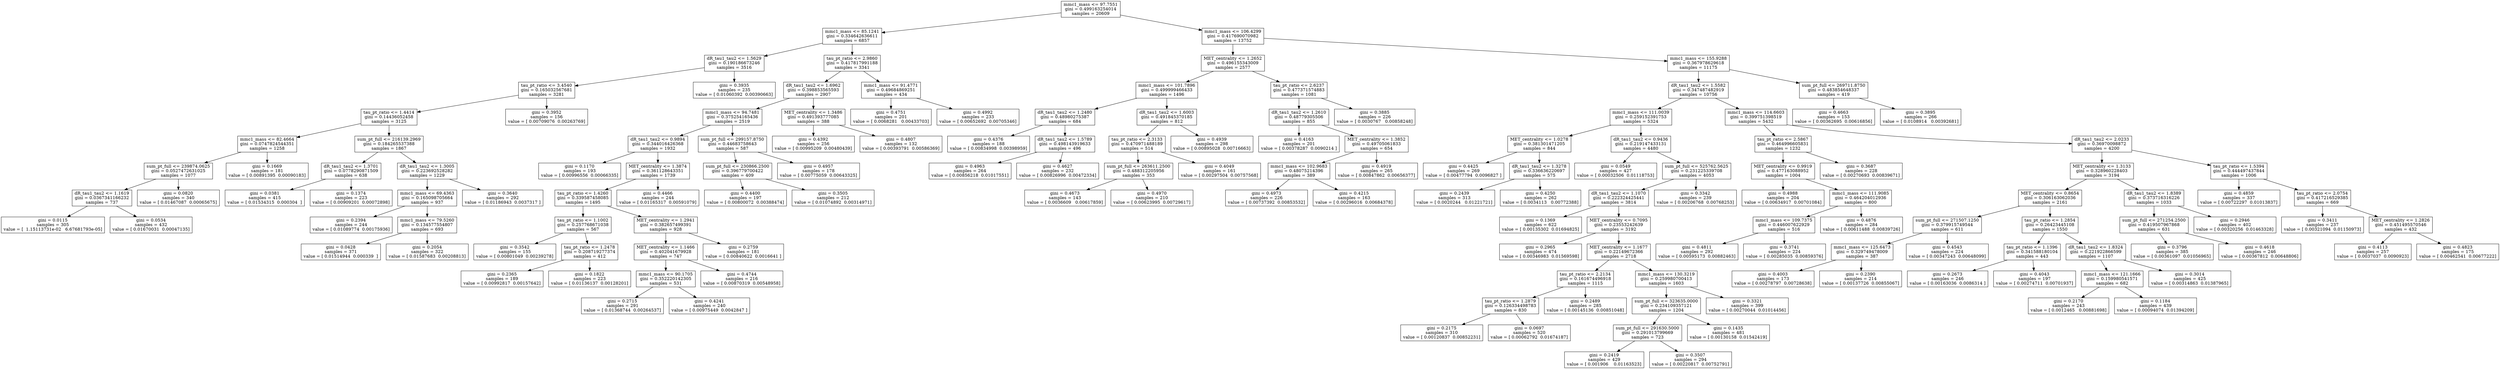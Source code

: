 digraph Tree {
0 [label="mmc1_mass <= 97.7551\ngini = 0.499163254014\nsamples = 20609", shape="box"] ;
1 [label="mmc1_mass <= 85.1241\ngini = 0.334642636611\nsamples = 6857", shape="box"] ;
0 -> 1 ;
2 [label="dR_tau1_tau2 <= 1.5629\ngini = 0.190186673246\nsamples = 3516", shape="box"] ;
1 -> 2 ;
3 [label="tau_pt_ratio <= 3.4540\ngini = 0.165032567681\nsamples = 3281", shape="box"] ;
2 -> 3 ;
4 [label="tau_pt_ratio <= 1.4414\ngini = 0.14436052458\nsamples = 3125", shape="box"] ;
3 -> 4 ;
5 [label="mmc1_mass <= 82.4664\ngini = 0.0747824544351\nsamples = 1258", shape="box"] ;
4 -> 5 ;
6 [label="sum_pt_full <= 239874.0625\ngini = 0.0527472631025\nsamples = 1077", shape="box"] ;
5 -> 6 ;
7 [label="dR_tau1_tau2 <= 1.1619\ngini = 0.0367341166232\nsamples = 737", shape="box"] ;
6 -> 7 ;
8 [label="gini = 0.0115\nsamples = 305\nvalue = [  1.15113731e-02   6.67681793e-05]", shape="box"] ;
7 -> 8 ;
9 [label="gini = 0.0534\nsamples = 432\nvalue = [ 0.01670031  0.00047135]", shape="box"] ;
7 -> 9 ;
10 [label="gini = 0.0820\nsamples = 340\nvalue = [ 0.01467087  0.00065675]", shape="box"] ;
6 -> 10 ;
11 [label="gini = 0.1669\nsamples = 181\nvalue = [ 0.00891395  0.00090183]", shape="box"] ;
5 -> 11 ;
12 [label="sum_pt_full <= 216139.2969\ngini = 0.184265537388\nsamples = 1867", shape="box"] ;
4 -> 12 ;
13 [label="dR_tau1_tau2 <= 1.3701\ngini = 0.0778290871509\nsamples = 638", shape="box"] ;
12 -> 13 ;
14 [label="gini = 0.0381\nsamples = 415\nvalue = [ 0.01534315  0.000304  ]", shape="box"] ;
13 -> 14 ;
15 [label="gini = 0.1374\nsamples = 223\nvalue = [ 0.00909201  0.00072898]", shape="box"] ;
13 -> 15 ;
16 [label="dR_tau1_tau2 <= 1.3005\ngini = 0.223692528282\nsamples = 1229", shape="box"] ;
12 -> 16 ;
17 [label="mmc1_mass <= 69.4363\ngini = 0.165098705664\nsamples = 937", shape="box"] ;
16 -> 17 ;
18 [label="gini = 0.2394\nsamples = 244\nvalue = [ 0.01089774  0.00175936]", shape="box"] ;
17 -> 18 ;
19 [label="mmc1_mass <= 79.5260\ngini = 0.134577554807\nsamples = 693", shape="box"] ;
17 -> 19 ;
20 [label="gini = 0.0428\nsamples = 371\nvalue = [ 0.01514944  0.000339  ]", shape="box"] ;
19 -> 20 ;
21 [label="gini = 0.2054\nsamples = 322\nvalue = [ 0.01587683  0.00208813]", shape="box"] ;
19 -> 21 ;
22 [label="gini = 0.3640\nsamples = 292\nvalue = [ 0.01186943  0.0037317 ]", shape="box"] ;
16 -> 22 ;
23 [label="gini = 0.3952\nsamples = 156\nvalue = [ 0.00709076  0.00263769]", shape="box"] ;
3 -> 23 ;
24 [label="gini = 0.3935\nsamples = 235\nvalue = [ 0.01060392  0.00390663]", shape="box"] ;
2 -> 24 ;
25 [label="tau_pt_ratio <= 2.9860\ngini = 0.417817991188\nsamples = 3341", shape="box"] ;
1 -> 25 ;
26 [label="dR_tau1_tau2 <= 1.6962\ngini = 0.398853565593\nsamples = 2907", shape="box"] ;
25 -> 26 ;
27 [label="mmc1_mass <= 94.7481\ngini = 0.375254165436\nsamples = 2519", shape="box"] ;
26 -> 27 ;
28 [label="dR_tau1_tau2 <= 0.9894\ngini = 0.344016426368\nsamples = 1932", shape="box"] ;
27 -> 28 ;
29 [label="gini = 0.1170\nsamples = 193\nvalue = [ 0.00996556  0.00066335]", shape="box"] ;
28 -> 29 ;
30 [label="MET_centrality <= 1.3874\ngini = 0.361128643351\nsamples = 1739", shape="box"] ;
28 -> 30 ;
31 [label="tau_pt_ratio <= 1.4260\ngini = 0.339587458085\nsamples = 1495", shape="box"] ;
30 -> 31 ;
32 [label="tau_pt_ratio <= 1.1002\ngini = 0.257768671038\nsamples = 567", shape="box"] ;
31 -> 32 ;
33 [label="gini = 0.3542\nsamples = 155\nvalue = [ 0.00801049  0.00239278]", shape="box"] ;
32 -> 33 ;
34 [label="tau_pt_ratio <= 1.2478\ngini = 0.208719277374\nsamples = 412", shape="box"] ;
32 -> 34 ;
35 [label="gini = 0.2365\nsamples = 189\nvalue = [ 0.00992817  0.00157642]", shape="box"] ;
34 -> 35 ;
36 [label="gini = 0.1822\nsamples = 223\nvalue = [ 0.01136137  0.00128201]", shape="box"] ;
34 -> 36 ;
37 [label="MET_centrality <= 1.2941\ngini = 0.382657499391\nsamples = 928", shape="box"] ;
31 -> 37 ;
38 [label="MET_centrality <= 1.1466\ngini = 0.402041679928\nsamples = 747", shape="box"] ;
37 -> 38 ;
39 [label="mmc1_mass <= 90.1705\ngini = 0.352220142305\nsamples = 531", shape="box"] ;
38 -> 39 ;
40 [label="gini = 0.2715\nsamples = 291\nvalue = [ 0.01368744  0.00264537]", shape="box"] ;
39 -> 40 ;
41 [label="gini = 0.4241\nsamples = 240\nvalue = [ 0.00975449  0.0042847 ]", shape="box"] ;
39 -> 41 ;
42 [label="gini = 0.4744\nsamples = 216\nvalue = [ 0.00870319  0.00548958]", shape="box"] ;
38 -> 42 ;
43 [label="gini = 0.2759\nsamples = 181\nvalue = [ 0.00840622  0.0016641 ]", shape="box"] ;
37 -> 43 ;
44 [label="gini = 0.4466\nsamples = 244\nvalue = [ 0.01165317  0.00591079]", shape="box"] ;
30 -> 44 ;
45 [label="sum_pt_full <= 299157.8750\ngini = 0.44683758643\nsamples = 587", shape="box"] ;
27 -> 45 ;
46 [label="sum_pt_full <= 230866.2500\ngini = 0.396779700422\nsamples = 409", shape="box"] ;
45 -> 46 ;
47 [label="gini = 0.4400\nsamples = 197\nvalue = [ 0.00800072  0.00388474]", shape="box"] ;
46 -> 47 ;
48 [label="gini = 0.3505\nsamples = 212\nvalue = [ 0.01074892  0.00314971]", shape="box"] ;
46 -> 48 ;
49 [label="gini = 0.4957\nsamples = 178\nvalue = [ 0.00775059  0.00643325]", shape="box"] ;
45 -> 49 ;
50 [label="MET_centrality <= 1.3486\ngini = 0.491393777085\nsamples = 388", shape="box"] ;
26 -> 50 ;
51 [label="gini = 0.4392\nsamples = 256\nvalue = [ 0.00995209  0.00480439]", shape="box"] ;
50 -> 51 ;
52 [label="gini = 0.4807\nsamples = 132\nvalue = [ 0.00393791  0.00586369]", shape="box"] ;
50 -> 52 ;
53 [label="mmc1_mass <= 91.4771\ngini = 0.49684869251\nsamples = 434", shape="box"] ;
25 -> 53 ;
54 [label="gini = 0.4751\nsamples = 201\nvalue = [ 0.0068281   0.00433703]", shape="box"] ;
53 -> 54 ;
55 [label="gini = 0.4992\nsamples = 233\nvalue = [ 0.00652692  0.00705346]", shape="box"] ;
53 -> 55 ;
56 [label="mmc1_mass <= 106.4299\ngini = 0.417690070982\nsamples = 13752", shape="box"] ;
0 -> 56 ;
57 [label="MET_centrality <= 1.2652\ngini = 0.496155343009\nsamples = 2577", shape="box"] ;
56 -> 57 ;
58 [label="mmc1_mass <= 101.7896\ngini = 0.499999466433\nsamples = 1496", shape="box"] ;
57 -> 58 ;
59 [label="dR_tau1_tau2 <= 1.2480\ngini = 0.48980275387\nsamples = 684", shape="box"] ;
58 -> 59 ;
60 [label="gini = 0.4376\nsamples = 188\nvalue = [ 0.00834998  0.00398959]", shape="box"] ;
59 -> 60 ;
61 [label="dR_tau1_tau2 <= 1.5789\ngini = 0.498143919633\nsamples = 496", shape="box"] ;
59 -> 61 ;
62 [label="gini = 0.4963\nsamples = 264\nvalue = [ 0.00856218  0.01017551]", shape="box"] ;
61 -> 62 ;
63 [label="gini = 0.4627\nsamples = 232\nvalue = [ 0.00826996  0.00472334]", shape="box"] ;
61 -> 63 ;
64 [label="dR_tau1_tau2 <= 1.6003\ngini = 0.491845370185\nsamples = 812", shape="box"] ;
58 -> 64 ;
65 [label="tau_pt_ratio <= 2.3133\ngini = 0.470971488189\nsamples = 514", shape="box"] ;
64 -> 65 ;
66 [label="sum_pt_full <= 263611.2500\ngini = 0.488312205956\nsamples = 353", shape="box"] ;
65 -> 66 ;
67 [label="gini = 0.4673\nsamples = 143\nvalue = [ 0.0036609   0.00617859]", shape="box"] ;
66 -> 67 ;
68 [label="gini = 0.4970\nsamples = 210\nvalue = [ 0.00623995  0.00729617]", shape="box"] ;
66 -> 68 ;
69 [label="gini = 0.4049\nsamples = 161\nvalue = [ 0.00297504  0.00757568]", shape="box"] ;
65 -> 69 ;
70 [label="gini = 0.4939\nsamples = 298\nvalue = [ 0.00895028  0.00716663]", shape="box"] ;
64 -> 70 ;
71 [label="tau_pt_ratio <= 2.6237\ngini = 0.477371574883\nsamples = 1081", shape="box"] ;
57 -> 71 ;
72 [label="dR_tau1_tau2 <= 1.2610\ngini = 0.48779305506\nsamples = 855", shape="box"] ;
71 -> 72 ;
73 [label="gini = 0.4163\nsamples = 201\nvalue = [ 0.00378287  0.0090214 ]", shape="box"] ;
72 -> 73 ;
74 [label="MET_centrality <= 1.3852\ngini = 0.49705061833\nsamples = 654", shape="box"] ;
72 -> 74 ;
75 [label="mmc1_mass <= 102.9683\ngini = 0.48075214396\nsamples = 389", shape="box"] ;
74 -> 75 ;
76 [label="gini = 0.4973\nsamples = 226\nvalue = [ 0.00737392  0.00853532]", shape="box"] ;
75 -> 76 ;
77 [label="gini = 0.4215\nsamples = 163\nvalue = [ 0.00296016  0.00684378]", shape="box"] ;
75 -> 77 ;
78 [label="gini = 0.4919\nsamples = 265\nvalue = [ 0.00847862  0.00656377]", shape="box"] ;
74 -> 78 ;
79 [label="gini = 0.3885\nsamples = 226\nvalue = [ 0.0030767   0.00858248]", shape="box"] ;
71 -> 79 ;
80 [label="mmc1_mass <= 155.9288\ngini = 0.367978629618\nsamples = 11175", shape="box"] ;
56 -> 80 ;
81 [label="dR_tau1_tau2 <= 1.5582\ngini = 0.347487482919\nsamples = 10756", shape="box"] ;
80 -> 81 ;
82 [label="mmc1_mass <= 111.0039\ngini = 0.259152391753\nsamples = 5324", shape="box"] ;
81 -> 82 ;
83 [label="MET_centrality <= 1.0278\ngini = 0.381301471205\nsamples = 844", shape="box"] ;
82 -> 83 ;
84 [label="gini = 0.4425\nsamples = 269\nvalue = [ 0.00477794  0.0096827 ]", shape="box"] ;
83 -> 84 ;
85 [label="dR_tau1_tau2 <= 1.3278\ngini = 0.336636220697\nsamples = 575", shape="box"] ;
83 -> 85 ;
86 [label="gini = 0.2439\nsamples = 313\nvalue = [ 0.0020244   0.01221721]", shape="box"] ;
85 -> 86 ;
87 [label="gini = 0.4250\nsamples = 262\nvalue = [ 0.0034113   0.00772388]", shape="box"] ;
85 -> 87 ;
88 [label="dR_tau1_tau2 <= 0.9436\ngini = 0.219147433131\nsamples = 4480", shape="box"] ;
82 -> 88 ;
89 [label="gini = 0.0549\nsamples = 427\nvalue = [ 0.00032506  0.01118753]", shape="box"] ;
88 -> 89 ;
90 [label="sum_pt_full <= 525762.5625\ngini = 0.231225339708\nsamples = 4053", shape="box"] ;
88 -> 90 ;
91 [label="dR_tau1_tau2 <= 1.1070\ngini = 0.222324425441\nsamples = 3814", shape="box"] ;
90 -> 91 ;
92 [label="gini = 0.1369\nsamples = 622\nvalue = [ 0.00135302  0.01694825]", shape="box"] ;
91 -> 92 ;
93 [label="MET_centrality <= 0.7095\ngini = 0.23553242639\nsamples = 3192", shape="box"] ;
91 -> 93 ;
94 [label="gini = 0.2965\nsamples = 474\nvalue = [ 0.00346983  0.01569598]", shape="box"] ;
93 -> 94 ;
95 [label="MET_centrality <= 1.1677\ngini = 0.22149672366\nsamples = 2718", shape="box"] ;
93 -> 95 ;
96 [label="tau_pt_ratio <= 2.2134\ngini = 0.161674496918\nsamples = 1115", shape="box"] ;
95 -> 96 ;
97 [label="tau_pt_ratio <= 1.2879\ngini = 0.126334498783\nsamples = 830", shape="box"] ;
96 -> 97 ;
98 [label="gini = 0.2175\nsamples = 310\nvalue = [ 0.00120837  0.00852231]", shape="box"] ;
97 -> 98 ;
99 [label="gini = 0.0697\nsamples = 520\nvalue = [ 0.00062792  0.01674187]", shape="box"] ;
97 -> 99 ;
100 [label="gini = 0.2489\nsamples = 285\nvalue = [ 0.00145136  0.00851048]", shape="box"] ;
96 -> 100 ;
101 [label="mmc1_mass <= 130.3219\ngini = 0.259980700413\nsamples = 1603", shape="box"] ;
95 -> 101 ;
102 [label="sum_pt_full <= 323635.0000\ngini = 0.234109357121\nsamples = 1204", shape="box"] ;
101 -> 102 ;
103 [label="sum_pt_full <= 291630.5000\ngini = 0.291013799669\nsamples = 723", shape="box"] ;
102 -> 103 ;
104 [label="gini = 0.2419\nsamples = 429\nvalue = [ 0.001906    0.01163523]", shape="box"] ;
103 -> 104 ;
105 [label="gini = 0.3507\nsamples = 294\nvalue = [ 0.00220817  0.00752791]", shape="box"] ;
103 -> 105 ;
106 [label="gini = 0.1435\nsamples = 481\nvalue = [ 0.00130158  0.01542419]", shape="box"] ;
102 -> 106 ;
107 [label="gini = 0.3321\nsamples = 399\nvalue = [ 0.00270044  0.01014456]", shape="box"] ;
101 -> 107 ;
108 [label="gini = 0.3342\nsamples = 239\nvalue = [ 0.00206768  0.00768253]", shape="box"] ;
90 -> 108 ;
109 [label="mmc1_mass <= 114.6603\ngini = 0.399751398519\nsamples = 5432", shape="box"] ;
81 -> 109 ;
110 [label="tau_pt_ratio <= 2.5867\ngini = 0.464996605831\nsamples = 1232", shape="box"] ;
109 -> 110 ;
111 [label="MET_centrality <= 0.9919\ngini = 0.477163088952\nsamples = 1004", shape="box"] ;
110 -> 111 ;
112 [label="gini = 0.4988\nsamples = 204\nvalue = [ 0.00634917  0.00701084]", shape="box"] ;
111 -> 112 ;
113 [label="mmc1_mass <= 111.9085\ngini = 0.464204012936\nsamples = 800", shape="box"] ;
111 -> 113 ;
114 [label="mmc1_mass <= 109.7375\ngini = 0.446007622929\nsamples = 516", shape="box"] ;
113 -> 114 ;
115 [label="gini = 0.4811\nsamples = 292\nvalue = [ 0.00595173  0.00882463]", shape="box"] ;
114 -> 115 ;
116 [label="gini = 0.3741\nsamples = 224\nvalue = [ 0.00285035  0.00859376]", shape="box"] ;
114 -> 116 ;
117 [label="gini = 0.4876\nsamples = 284\nvalue = [ 0.00611488  0.00839726]", shape="box"] ;
113 -> 117 ;
118 [label="gini = 0.3687\nsamples = 228\nvalue = [ 0.00270693  0.00839671]", shape="box"] ;
110 -> 118 ;
119 [label="dR_tau1_tau2 <= 2.0233\ngini = 0.36970098872\nsamples = 4200", shape="box"] ;
109 -> 119 ;
120 [label="MET_centrality <= 1.3133\ngini = 0.328960228403\nsamples = 3194", shape="box"] ;
119 -> 120 ;
121 [label="MET_centrality <= 0.8654\ngini = 0.306163062036\nsamples = 2161", shape="box"] ;
120 -> 121 ;
122 [label="sum_pt_full <= 271507.1250\ngini = 0.379915749544\nsamples = 611", shape="box"] ;
121 -> 122 ;
123 [label="mmc1_mass <= 125.6473\ngini = 0.329749478009\nsamples = 387", shape="box"] ;
122 -> 123 ;
124 [label="gini = 0.4003\nsamples = 173\nvalue = [ 0.00278797  0.00728638]", shape="box"] ;
123 -> 124 ;
125 [label="gini = 0.2390\nsamples = 214\nvalue = [ 0.00137726  0.00855067]", shape="box"] ;
123 -> 125 ;
126 [label="gini = 0.4543\nsamples = 224\nvalue = [ 0.00347243  0.00648099]", shape="box"] ;
122 -> 126 ;
127 [label="tau_pt_ratio <= 1.2854\ngini = 0.26423445108\nsamples = 1550", shape="box"] ;
121 -> 127 ;
128 [label="tau_pt_ratio <= 1.1396\ngini = 0.341588180104\nsamples = 443", shape="box"] ;
127 -> 128 ;
129 [label="gini = 0.2673\nsamples = 246\nvalue = [ 0.00163036  0.0086314 ]", shape="box"] ;
128 -> 129 ;
130 [label="gini = 0.4043\nsamples = 197\nvalue = [ 0.00274711  0.00701937]", shape="box"] ;
128 -> 130 ;
131 [label="dR_tau1_tau2 <= 1.8324\ngini = 0.221922866599\nsamples = 1107", shape="box"] ;
127 -> 131 ;
132 [label="mmc1_mass <= 121.1666\ngini = 0.159980541571\nsamples = 682", shape="box"] ;
131 -> 132 ;
133 [label="gini = 0.2170\nsamples = 243\nvalue = [ 0.0012465   0.00881698]", shape="box"] ;
132 -> 133 ;
134 [label="gini = 0.1184\nsamples = 439\nvalue = [ 0.00094074  0.01394209]", shape="box"] ;
132 -> 134 ;
135 [label="gini = 0.3014\nsamples = 425\nvalue = [ 0.00314863  0.01387965]", shape="box"] ;
131 -> 135 ;
136 [label="dR_tau1_tau2 <= 1.8389\ngini = 0.373716316226\nsamples = 1033", shape="box"] ;
120 -> 136 ;
137 [label="sum_pt_full <= 271254.2500\ngini = 0.419507967868\nsamples = 631", shape="box"] ;
136 -> 137 ;
138 [label="gini = 0.3796\nsamples = 385\nvalue = [ 0.00361097  0.01056965]", shape="box"] ;
137 -> 138 ;
139 [label="gini = 0.4618\nsamples = 246\nvalue = [ 0.00367812  0.00648806]", shape="box"] ;
137 -> 139 ;
140 [label="gini = 0.2946\nsamples = 402\nvalue = [ 0.00320256  0.01463328]", shape="box"] ;
136 -> 140 ;
141 [label="tau_pt_ratio <= 1.5394\ngini = 0.444497437844\nsamples = 1006", shape="box"] ;
119 -> 141 ;
142 [label="gini = 0.4859\nsamples = 337\nvalue = [ 0.00722297  0.01013837]", shape="box"] ;
141 -> 142 ;
143 [label="tau_pt_ratio <= 2.0754\ngini = 0.417216529385\nsamples = 669", shape="box"] ;
141 -> 143 ;
144 [label="gini = 0.3411\nsamples = 237\nvalue = [ 0.00321094  0.01150973]", shape="box"] ;
143 -> 144 ;
145 [label="MET_centrality <= 1.2826\ngini = 0.451495570546\nsamples = 432", shape="box"] ;
143 -> 145 ;
146 [label="gini = 0.4113\nsamples = 257\nvalue = [ 0.0037037  0.0090923]", shape="box"] ;
145 -> 146 ;
147 [label="gini = 0.4823\nsamples = 175\nvalue = [ 0.00462541  0.00677222]", shape="box"] ;
145 -> 147 ;
148 [label="sum_pt_full <= 269711.8750\ngini = 0.483854648337\nsamples = 419", shape="box"] ;
80 -> 148 ;
149 [label="gini = 0.4663\nsamples = 153\nvalue = [ 0.00362695  0.00616856]", shape="box"] ;
148 -> 149 ;
150 [label="gini = 0.3895\nsamples = 266\nvalue = [ 0.0108914   0.00392681]", shape="box"] ;
148 -> 150 ;
}